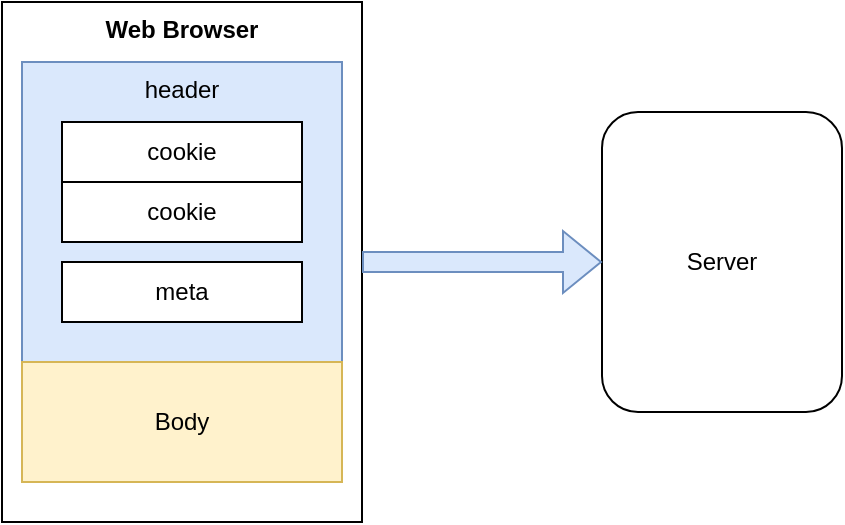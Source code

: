 <mxfile version="21.6.6" type="github">
  <diagram name="페이지-1" id="mJz47ISgfrmHf0yW293z">
    <mxGraphModel dx="1005" dy="593" grid="1" gridSize="10" guides="1" tooltips="1" connect="1" arrows="1" fold="1" page="1" pageScale="1" pageWidth="827" pageHeight="1169" math="0" shadow="0">
      <root>
        <mxCell id="0" />
        <mxCell id="1" parent="0" />
        <mxCell id="2rfk4wUq8uFDFe7OKhAP-10" value="&lt;b&gt;Web Browser&lt;/b&gt;" style="rounded=0;whiteSpace=wrap;html=1;verticalAlign=top;" parent="1" vertex="1">
          <mxGeometry x="80" y="130" width="180" height="260" as="geometry" />
        </mxCell>
        <mxCell id="6yu2qfU1yCdkrQXzKQIH-1" value="header" style="rounded=0;whiteSpace=wrap;html=1;verticalAlign=top;fillColor=#dae8fc;strokeColor=#6c8ebf;" parent="1" vertex="1">
          <mxGeometry x="90" y="160" width="160" height="150" as="geometry" />
        </mxCell>
        <mxCell id="2rfk4wUq8uFDFe7OKhAP-1" value="cookie" style="rounded=0;whiteSpace=wrap;html=1;" parent="1" vertex="1">
          <mxGeometry x="110" y="190" width="120" height="30" as="geometry" />
        </mxCell>
        <mxCell id="2rfk4wUq8uFDFe7OKhAP-2" value="cookie" style="rounded=0;whiteSpace=wrap;html=1;" parent="1" vertex="1">
          <mxGeometry x="110" y="220" width="120" height="30" as="geometry" />
        </mxCell>
        <mxCell id="2rfk4wUq8uFDFe7OKhAP-3" value="meta" style="rounded=0;whiteSpace=wrap;html=1;" parent="1" vertex="1">
          <mxGeometry x="110" y="260" width="120" height="30" as="geometry" />
        </mxCell>
        <mxCell id="2rfk4wUq8uFDFe7OKhAP-4" value="Server" style="rounded=1;whiteSpace=wrap;html=1;" parent="1" vertex="1">
          <mxGeometry x="380" y="185" width="120" height="150" as="geometry" />
        </mxCell>
        <mxCell id="2rfk4wUq8uFDFe7OKhAP-5" value="Body" style="rounded=0;whiteSpace=wrap;html=1;fillColor=#fff2cc;strokeColor=#d6b656;" parent="1" vertex="1">
          <mxGeometry x="90" y="310" width="160" height="60" as="geometry" />
        </mxCell>
        <mxCell id="2rfk4wUq8uFDFe7OKhAP-6" value="" style="shape=flexArrow;endArrow=classic;html=1;rounded=0;exitX=1;exitY=0.5;exitDx=0;exitDy=0;fillColor=#dae8fc;strokeColor=#6c8ebf;" parent="1" source="2rfk4wUq8uFDFe7OKhAP-10" edge="1">
          <mxGeometry width="50" height="50" relative="1" as="geometry">
            <mxPoint x="300" y="320" as="sourcePoint" />
            <mxPoint x="380" y="260" as="targetPoint" />
          </mxGeometry>
        </mxCell>
      </root>
    </mxGraphModel>
  </diagram>
</mxfile>
